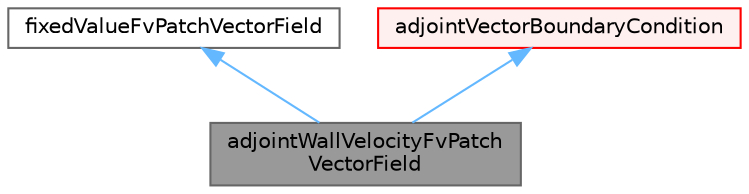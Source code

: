 digraph "adjointWallVelocityFvPatchVectorField"
{
 // LATEX_PDF_SIZE
  bgcolor="transparent";
  edge [fontname=Helvetica,fontsize=10,labelfontname=Helvetica,labelfontsize=10];
  node [fontname=Helvetica,fontsize=10,shape=box,height=0.2,width=0.4];
  Node1 [id="Node000001",label="adjointWallVelocityFvPatch\lVectorField",height=0.2,width=0.4,color="gray40", fillcolor="grey60", style="filled", fontcolor="black",tooltip="Adjoint wall velocity boundary condition. If nutUSpaldingWallFunction is employed in the flow solutio..."];
  Node2 -> Node1 [id="edge1_Node000001_Node000002",dir="back",color="steelblue1",style="solid",tooltip=" "];
  Node2 [id="Node000002",label="fixedValueFvPatchVectorField",height=0.2,width=0.4,color="gray40", fillcolor="white", style="filled",tooltip=" "];
  Node3 -> Node1 [id="edge2_Node000001_Node000003",dir="back",color="steelblue1",style="solid",tooltip=" "];
  Node3 [id="Node000003",label="adjointVectorBoundaryCondition",height=0.2,width=0.4,color="red", fillcolor="#FFF0F0", style="filled",URL="$classFoam_1_1adjointBoundaryCondition.html",tooltip="Base class for solution control classes."];
}

